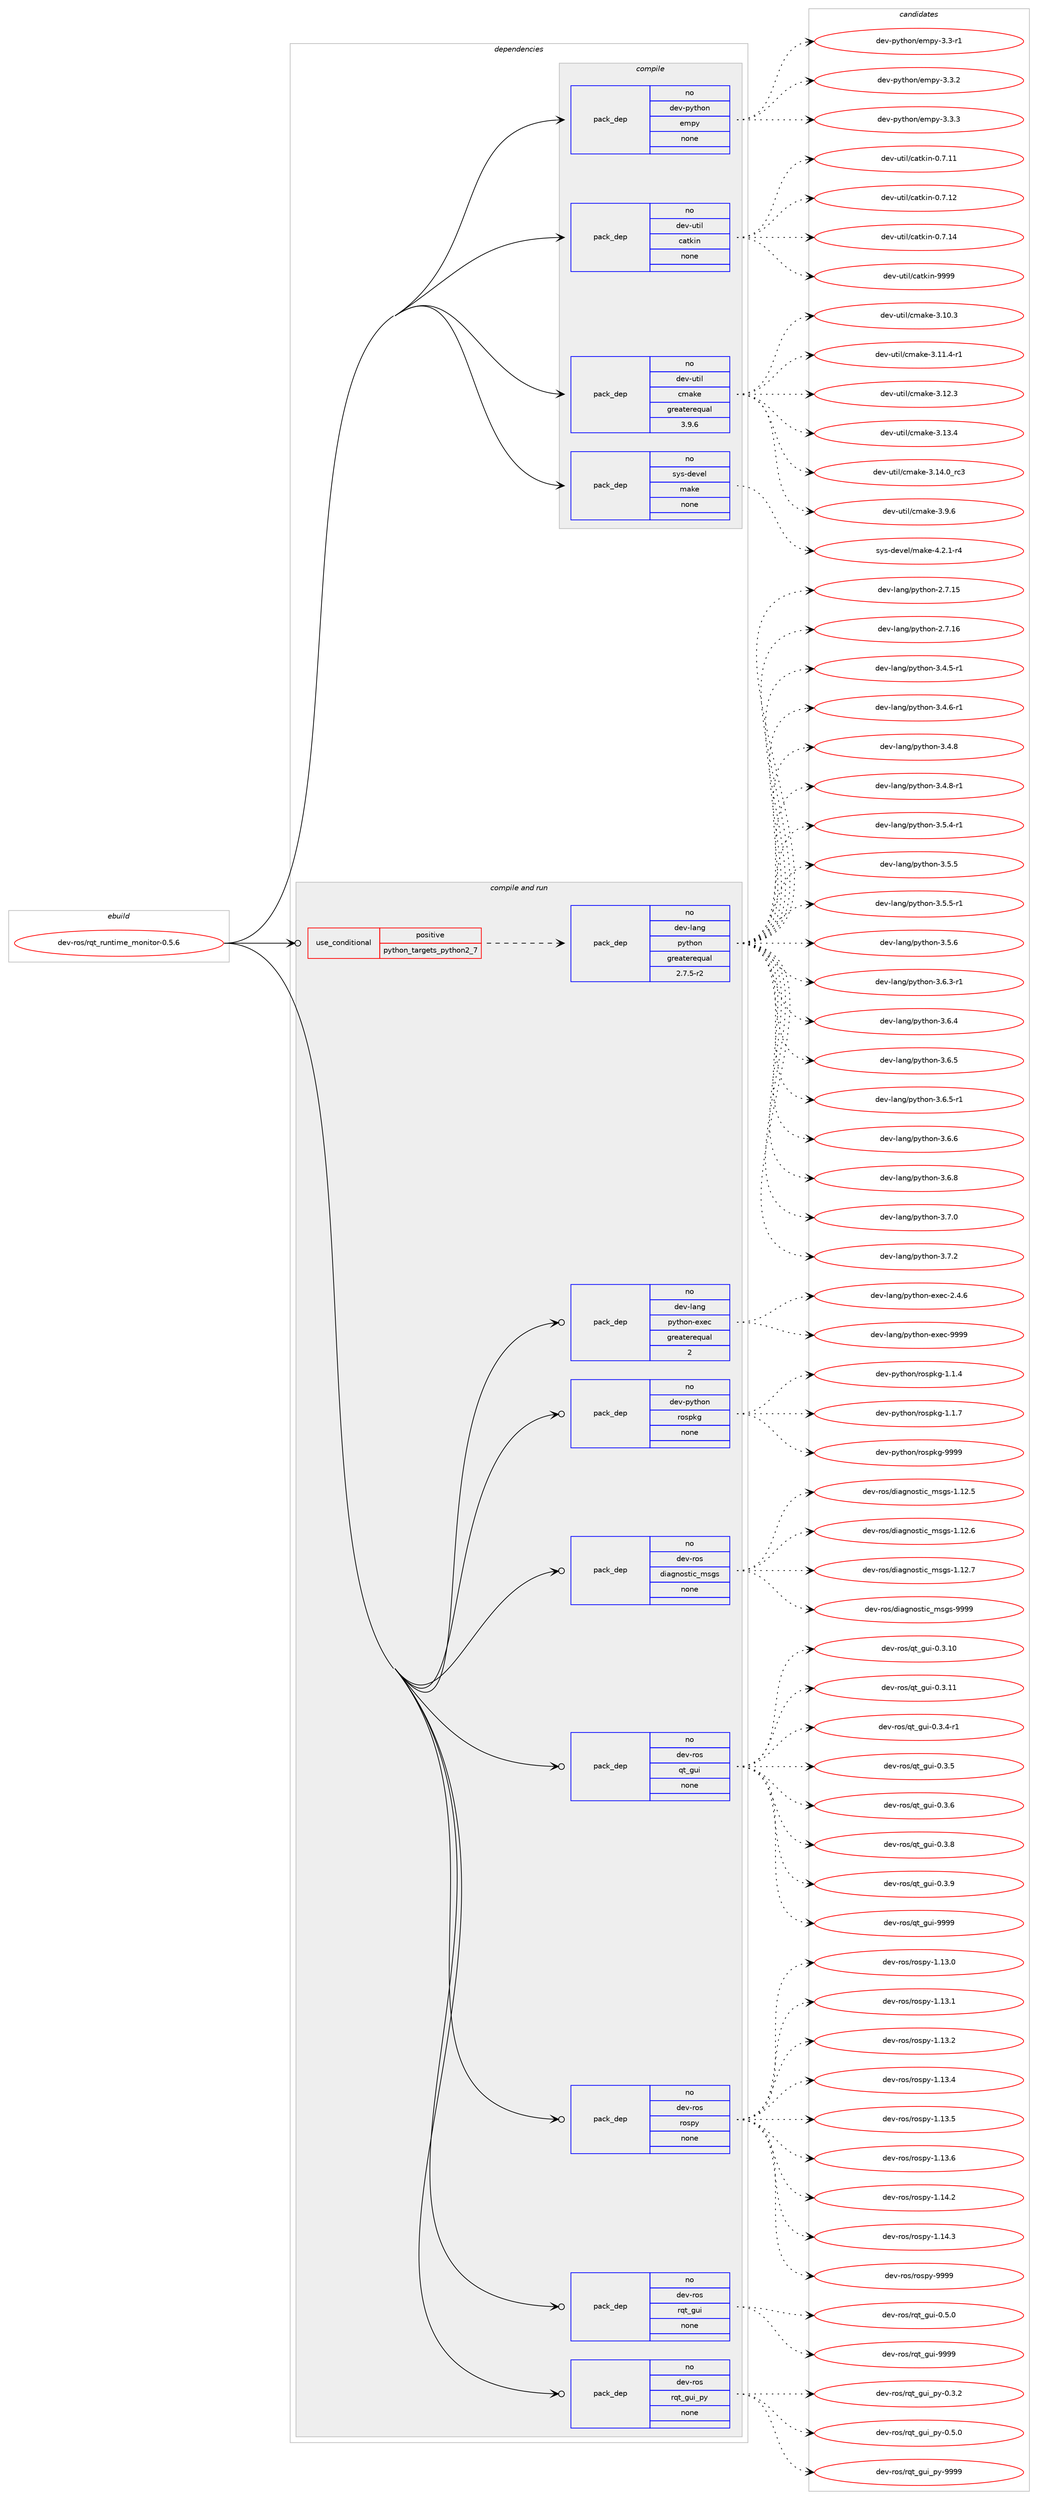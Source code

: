digraph prolog {

# *************
# Graph options
# *************

newrank=true;
concentrate=true;
compound=true;
graph [rankdir=LR,fontname=Helvetica,fontsize=10,ranksep=1.5];#, ranksep=2.5, nodesep=0.2];
edge  [arrowhead=vee];
node  [fontname=Helvetica,fontsize=10];

# **********
# The ebuild
# **********

subgraph cluster_leftcol {
color=gray;
rank=same;
label=<<i>ebuild</i>>;
id [label="dev-ros/rqt_runtime_monitor-0.5.6", color=red, width=4, href="../dev-ros/rqt_runtime_monitor-0.5.6.svg"];
}

# ****************
# The dependencies
# ****************

subgraph cluster_midcol {
color=gray;
label=<<i>dependencies</i>>;
subgraph cluster_compile {
fillcolor="#eeeeee";
style=filled;
label=<<i>compile</i>>;
subgraph pack1056080 {
dependency1470014 [label=<<TABLE BORDER="0" CELLBORDER="1" CELLSPACING="0" CELLPADDING="4" WIDTH="220"><TR><TD ROWSPAN="6" CELLPADDING="30">pack_dep</TD></TR><TR><TD WIDTH="110">no</TD></TR><TR><TD>dev-python</TD></TR><TR><TD>empy</TD></TR><TR><TD>none</TD></TR><TR><TD></TD></TR></TABLE>>, shape=none, color=blue];
}
id:e -> dependency1470014:w [weight=20,style="solid",arrowhead="vee"];
subgraph pack1056081 {
dependency1470015 [label=<<TABLE BORDER="0" CELLBORDER="1" CELLSPACING="0" CELLPADDING="4" WIDTH="220"><TR><TD ROWSPAN="6" CELLPADDING="30">pack_dep</TD></TR><TR><TD WIDTH="110">no</TD></TR><TR><TD>dev-util</TD></TR><TR><TD>catkin</TD></TR><TR><TD>none</TD></TR><TR><TD></TD></TR></TABLE>>, shape=none, color=blue];
}
id:e -> dependency1470015:w [weight=20,style="solid",arrowhead="vee"];
subgraph pack1056082 {
dependency1470016 [label=<<TABLE BORDER="0" CELLBORDER="1" CELLSPACING="0" CELLPADDING="4" WIDTH="220"><TR><TD ROWSPAN="6" CELLPADDING="30">pack_dep</TD></TR><TR><TD WIDTH="110">no</TD></TR><TR><TD>dev-util</TD></TR><TR><TD>cmake</TD></TR><TR><TD>greaterequal</TD></TR><TR><TD>3.9.6</TD></TR></TABLE>>, shape=none, color=blue];
}
id:e -> dependency1470016:w [weight=20,style="solid",arrowhead="vee"];
subgraph pack1056083 {
dependency1470017 [label=<<TABLE BORDER="0" CELLBORDER="1" CELLSPACING="0" CELLPADDING="4" WIDTH="220"><TR><TD ROWSPAN="6" CELLPADDING="30">pack_dep</TD></TR><TR><TD WIDTH="110">no</TD></TR><TR><TD>sys-devel</TD></TR><TR><TD>make</TD></TR><TR><TD>none</TD></TR><TR><TD></TD></TR></TABLE>>, shape=none, color=blue];
}
id:e -> dependency1470017:w [weight=20,style="solid",arrowhead="vee"];
}
subgraph cluster_compileandrun {
fillcolor="#eeeeee";
style=filled;
label=<<i>compile and run</i>>;
subgraph cond390544 {
dependency1470018 [label=<<TABLE BORDER="0" CELLBORDER="1" CELLSPACING="0" CELLPADDING="4"><TR><TD ROWSPAN="3" CELLPADDING="10">use_conditional</TD></TR><TR><TD>positive</TD></TR><TR><TD>python_targets_python2_7</TD></TR></TABLE>>, shape=none, color=red];
subgraph pack1056084 {
dependency1470019 [label=<<TABLE BORDER="0" CELLBORDER="1" CELLSPACING="0" CELLPADDING="4" WIDTH="220"><TR><TD ROWSPAN="6" CELLPADDING="30">pack_dep</TD></TR><TR><TD WIDTH="110">no</TD></TR><TR><TD>dev-lang</TD></TR><TR><TD>python</TD></TR><TR><TD>greaterequal</TD></TR><TR><TD>2.7.5-r2</TD></TR></TABLE>>, shape=none, color=blue];
}
dependency1470018:e -> dependency1470019:w [weight=20,style="dashed",arrowhead="vee"];
}
id:e -> dependency1470018:w [weight=20,style="solid",arrowhead="odotvee"];
subgraph pack1056085 {
dependency1470020 [label=<<TABLE BORDER="0" CELLBORDER="1" CELLSPACING="0" CELLPADDING="4" WIDTH="220"><TR><TD ROWSPAN="6" CELLPADDING="30">pack_dep</TD></TR><TR><TD WIDTH="110">no</TD></TR><TR><TD>dev-lang</TD></TR><TR><TD>python-exec</TD></TR><TR><TD>greaterequal</TD></TR><TR><TD>2</TD></TR></TABLE>>, shape=none, color=blue];
}
id:e -> dependency1470020:w [weight=20,style="solid",arrowhead="odotvee"];
subgraph pack1056086 {
dependency1470021 [label=<<TABLE BORDER="0" CELLBORDER="1" CELLSPACING="0" CELLPADDING="4" WIDTH="220"><TR><TD ROWSPAN="6" CELLPADDING="30">pack_dep</TD></TR><TR><TD WIDTH="110">no</TD></TR><TR><TD>dev-python</TD></TR><TR><TD>rospkg</TD></TR><TR><TD>none</TD></TR><TR><TD></TD></TR></TABLE>>, shape=none, color=blue];
}
id:e -> dependency1470021:w [weight=20,style="solid",arrowhead="odotvee"];
subgraph pack1056087 {
dependency1470022 [label=<<TABLE BORDER="0" CELLBORDER="1" CELLSPACING="0" CELLPADDING="4" WIDTH="220"><TR><TD ROWSPAN="6" CELLPADDING="30">pack_dep</TD></TR><TR><TD WIDTH="110">no</TD></TR><TR><TD>dev-ros</TD></TR><TR><TD>diagnostic_msgs</TD></TR><TR><TD>none</TD></TR><TR><TD></TD></TR></TABLE>>, shape=none, color=blue];
}
id:e -> dependency1470022:w [weight=20,style="solid",arrowhead="odotvee"];
subgraph pack1056088 {
dependency1470023 [label=<<TABLE BORDER="0" CELLBORDER="1" CELLSPACING="0" CELLPADDING="4" WIDTH="220"><TR><TD ROWSPAN="6" CELLPADDING="30">pack_dep</TD></TR><TR><TD WIDTH="110">no</TD></TR><TR><TD>dev-ros</TD></TR><TR><TD>qt_gui</TD></TR><TR><TD>none</TD></TR><TR><TD></TD></TR></TABLE>>, shape=none, color=blue];
}
id:e -> dependency1470023:w [weight=20,style="solid",arrowhead="odotvee"];
subgraph pack1056089 {
dependency1470024 [label=<<TABLE BORDER="0" CELLBORDER="1" CELLSPACING="0" CELLPADDING="4" WIDTH="220"><TR><TD ROWSPAN="6" CELLPADDING="30">pack_dep</TD></TR><TR><TD WIDTH="110">no</TD></TR><TR><TD>dev-ros</TD></TR><TR><TD>rospy</TD></TR><TR><TD>none</TD></TR><TR><TD></TD></TR></TABLE>>, shape=none, color=blue];
}
id:e -> dependency1470024:w [weight=20,style="solid",arrowhead="odotvee"];
subgraph pack1056090 {
dependency1470025 [label=<<TABLE BORDER="0" CELLBORDER="1" CELLSPACING="0" CELLPADDING="4" WIDTH="220"><TR><TD ROWSPAN="6" CELLPADDING="30">pack_dep</TD></TR><TR><TD WIDTH="110">no</TD></TR><TR><TD>dev-ros</TD></TR><TR><TD>rqt_gui</TD></TR><TR><TD>none</TD></TR><TR><TD></TD></TR></TABLE>>, shape=none, color=blue];
}
id:e -> dependency1470025:w [weight=20,style="solid",arrowhead="odotvee"];
subgraph pack1056091 {
dependency1470026 [label=<<TABLE BORDER="0" CELLBORDER="1" CELLSPACING="0" CELLPADDING="4" WIDTH="220"><TR><TD ROWSPAN="6" CELLPADDING="30">pack_dep</TD></TR><TR><TD WIDTH="110">no</TD></TR><TR><TD>dev-ros</TD></TR><TR><TD>rqt_gui_py</TD></TR><TR><TD>none</TD></TR><TR><TD></TD></TR></TABLE>>, shape=none, color=blue];
}
id:e -> dependency1470026:w [weight=20,style="solid",arrowhead="odotvee"];
}
subgraph cluster_run {
fillcolor="#eeeeee";
style=filled;
label=<<i>run</i>>;
}
}

# **************
# The candidates
# **************

subgraph cluster_choices {
rank=same;
color=gray;
label=<<i>candidates</i>>;

subgraph choice1056080 {
color=black;
nodesep=1;
choice1001011184511212111610411111047101109112121455146514511449 [label="dev-python/empy-3.3-r1", color=red, width=4,href="../dev-python/empy-3.3-r1.svg"];
choice1001011184511212111610411111047101109112121455146514650 [label="dev-python/empy-3.3.2", color=red, width=4,href="../dev-python/empy-3.3.2.svg"];
choice1001011184511212111610411111047101109112121455146514651 [label="dev-python/empy-3.3.3", color=red, width=4,href="../dev-python/empy-3.3.3.svg"];
dependency1470014:e -> choice1001011184511212111610411111047101109112121455146514511449:w [style=dotted,weight="100"];
dependency1470014:e -> choice1001011184511212111610411111047101109112121455146514650:w [style=dotted,weight="100"];
dependency1470014:e -> choice1001011184511212111610411111047101109112121455146514651:w [style=dotted,weight="100"];
}
subgraph choice1056081 {
color=black;
nodesep=1;
choice1001011184511711610510847999711610710511045484655464949 [label="dev-util/catkin-0.7.11", color=red, width=4,href="../dev-util/catkin-0.7.11.svg"];
choice1001011184511711610510847999711610710511045484655464950 [label="dev-util/catkin-0.7.12", color=red, width=4,href="../dev-util/catkin-0.7.12.svg"];
choice1001011184511711610510847999711610710511045484655464952 [label="dev-util/catkin-0.7.14", color=red, width=4,href="../dev-util/catkin-0.7.14.svg"];
choice100101118451171161051084799971161071051104557575757 [label="dev-util/catkin-9999", color=red, width=4,href="../dev-util/catkin-9999.svg"];
dependency1470015:e -> choice1001011184511711610510847999711610710511045484655464949:w [style=dotted,weight="100"];
dependency1470015:e -> choice1001011184511711610510847999711610710511045484655464950:w [style=dotted,weight="100"];
dependency1470015:e -> choice1001011184511711610510847999711610710511045484655464952:w [style=dotted,weight="100"];
dependency1470015:e -> choice100101118451171161051084799971161071051104557575757:w [style=dotted,weight="100"];
}
subgraph choice1056082 {
color=black;
nodesep=1;
choice1001011184511711610510847991099710710145514649484651 [label="dev-util/cmake-3.10.3", color=red, width=4,href="../dev-util/cmake-3.10.3.svg"];
choice10010111845117116105108479910997107101455146494946524511449 [label="dev-util/cmake-3.11.4-r1", color=red, width=4,href="../dev-util/cmake-3.11.4-r1.svg"];
choice1001011184511711610510847991099710710145514649504651 [label="dev-util/cmake-3.12.3", color=red, width=4,href="../dev-util/cmake-3.12.3.svg"];
choice1001011184511711610510847991099710710145514649514652 [label="dev-util/cmake-3.13.4", color=red, width=4,href="../dev-util/cmake-3.13.4.svg"];
choice1001011184511711610510847991099710710145514649524648951149951 [label="dev-util/cmake-3.14.0_rc3", color=red, width=4,href="../dev-util/cmake-3.14.0_rc3.svg"];
choice10010111845117116105108479910997107101455146574654 [label="dev-util/cmake-3.9.6", color=red, width=4,href="../dev-util/cmake-3.9.6.svg"];
dependency1470016:e -> choice1001011184511711610510847991099710710145514649484651:w [style=dotted,weight="100"];
dependency1470016:e -> choice10010111845117116105108479910997107101455146494946524511449:w [style=dotted,weight="100"];
dependency1470016:e -> choice1001011184511711610510847991099710710145514649504651:w [style=dotted,weight="100"];
dependency1470016:e -> choice1001011184511711610510847991099710710145514649514652:w [style=dotted,weight="100"];
dependency1470016:e -> choice1001011184511711610510847991099710710145514649524648951149951:w [style=dotted,weight="100"];
dependency1470016:e -> choice10010111845117116105108479910997107101455146574654:w [style=dotted,weight="100"];
}
subgraph choice1056083 {
color=black;
nodesep=1;
choice1151211154510010111810110847109971071014552465046494511452 [label="sys-devel/make-4.2.1-r4", color=red, width=4,href="../sys-devel/make-4.2.1-r4.svg"];
dependency1470017:e -> choice1151211154510010111810110847109971071014552465046494511452:w [style=dotted,weight="100"];
}
subgraph choice1056084 {
color=black;
nodesep=1;
choice10010111845108971101034711212111610411111045504655464953 [label="dev-lang/python-2.7.15", color=red, width=4,href="../dev-lang/python-2.7.15.svg"];
choice10010111845108971101034711212111610411111045504655464954 [label="dev-lang/python-2.7.16", color=red, width=4,href="../dev-lang/python-2.7.16.svg"];
choice1001011184510897110103471121211161041111104551465246534511449 [label="dev-lang/python-3.4.5-r1", color=red, width=4,href="../dev-lang/python-3.4.5-r1.svg"];
choice1001011184510897110103471121211161041111104551465246544511449 [label="dev-lang/python-3.4.6-r1", color=red, width=4,href="../dev-lang/python-3.4.6-r1.svg"];
choice100101118451089711010347112121116104111110455146524656 [label="dev-lang/python-3.4.8", color=red, width=4,href="../dev-lang/python-3.4.8.svg"];
choice1001011184510897110103471121211161041111104551465246564511449 [label="dev-lang/python-3.4.8-r1", color=red, width=4,href="../dev-lang/python-3.4.8-r1.svg"];
choice1001011184510897110103471121211161041111104551465346524511449 [label="dev-lang/python-3.5.4-r1", color=red, width=4,href="../dev-lang/python-3.5.4-r1.svg"];
choice100101118451089711010347112121116104111110455146534653 [label="dev-lang/python-3.5.5", color=red, width=4,href="../dev-lang/python-3.5.5.svg"];
choice1001011184510897110103471121211161041111104551465346534511449 [label="dev-lang/python-3.5.5-r1", color=red, width=4,href="../dev-lang/python-3.5.5-r1.svg"];
choice100101118451089711010347112121116104111110455146534654 [label="dev-lang/python-3.5.6", color=red, width=4,href="../dev-lang/python-3.5.6.svg"];
choice1001011184510897110103471121211161041111104551465446514511449 [label="dev-lang/python-3.6.3-r1", color=red, width=4,href="../dev-lang/python-3.6.3-r1.svg"];
choice100101118451089711010347112121116104111110455146544652 [label="dev-lang/python-3.6.4", color=red, width=4,href="../dev-lang/python-3.6.4.svg"];
choice100101118451089711010347112121116104111110455146544653 [label="dev-lang/python-3.6.5", color=red, width=4,href="../dev-lang/python-3.6.5.svg"];
choice1001011184510897110103471121211161041111104551465446534511449 [label="dev-lang/python-3.6.5-r1", color=red, width=4,href="../dev-lang/python-3.6.5-r1.svg"];
choice100101118451089711010347112121116104111110455146544654 [label="dev-lang/python-3.6.6", color=red, width=4,href="../dev-lang/python-3.6.6.svg"];
choice100101118451089711010347112121116104111110455146544656 [label="dev-lang/python-3.6.8", color=red, width=4,href="../dev-lang/python-3.6.8.svg"];
choice100101118451089711010347112121116104111110455146554648 [label="dev-lang/python-3.7.0", color=red, width=4,href="../dev-lang/python-3.7.0.svg"];
choice100101118451089711010347112121116104111110455146554650 [label="dev-lang/python-3.7.2", color=red, width=4,href="../dev-lang/python-3.7.2.svg"];
dependency1470019:e -> choice10010111845108971101034711212111610411111045504655464953:w [style=dotted,weight="100"];
dependency1470019:e -> choice10010111845108971101034711212111610411111045504655464954:w [style=dotted,weight="100"];
dependency1470019:e -> choice1001011184510897110103471121211161041111104551465246534511449:w [style=dotted,weight="100"];
dependency1470019:e -> choice1001011184510897110103471121211161041111104551465246544511449:w [style=dotted,weight="100"];
dependency1470019:e -> choice100101118451089711010347112121116104111110455146524656:w [style=dotted,weight="100"];
dependency1470019:e -> choice1001011184510897110103471121211161041111104551465246564511449:w [style=dotted,weight="100"];
dependency1470019:e -> choice1001011184510897110103471121211161041111104551465346524511449:w [style=dotted,weight="100"];
dependency1470019:e -> choice100101118451089711010347112121116104111110455146534653:w [style=dotted,weight="100"];
dependency1470019:e -> choice1001011184510897110103471121211161041111104551465346534511449:w [style=dotted,weight="100"];
dependency1470019:e -> choice100101118451089711010347112121116104111110455146534654:w [style=dotted,weight="100"];
dependency1470019:e -> choice1001011184510897110103471121211161041111104551465446514511449:w [style=dotted,weight="100"];
dependency1470019:e -> choice100101118451089711010347112121116104111110455146544652:w [style=dotted,weight="100"];
dependency1470019:e -> choice100101118451089711010347112121116104111110455146544653:w [style=dotted,weight="100"];
dependency1470019:e -> choice1001011184510897110103471121211161041111104551465446534511449:w [style=dotted,weight="100"];
dependency1470019:e -> choice100101118451089711010347112121116104111110455146544654:w [style=dotted,weight="100"];
dependency1470019:e -> choice100101118451089711010347112121116104111110455146544656:w [style=dotted,weight="100"];
dependency1470019:e -> choice100101118451089711010347112121116104111110455146554648:w [style=dotted,weight="100"];
dependency1470019:e -> choice100101118451089711010347112121116104111110455146554650:w [style=dotted,weight="100"];
}
subgraph choice1056085 {
color=black;
nodesep=1;
choice1001011184510897110103471121211161041111104510112010199455046524654 [label="dev-lang/python-exec-2.4.6", color=red, width=4,href="../dev-lang/python-exec-2.4.6.svg"];
choice10010111845108971101034711212111610411111045101120101994557575757 [label="dev-lang/python-exec-9999", color=red, width=4,href="../dev-lang/python-exec-9999.svg"];
dependency1470020:e -> choice1001011184510897110103471121211161041111104510112010199455046524654:w [style=dotted,weight="100"];
dependency1470020:e -> choice10010111845108971101034711212111610411111045101120101994557575757:w [style=dotted,weight="100"];
}
subgraph choice1056086 {
color=black;
nodesep=1;
choice1001011184511212111610411111047114111115112107103454946494652 [label="dev-python/rospkg-1.1.4", color=red, width=4,href="../dev-python/rospkg-1.1.4.svg"];
choice1001011184511212111610411111047114111115112107103454946494655 [label="dev-python/rospkg-1.1.7", color=red, width=4,href="../dev-python/rospkg-1.1.7.svg"];
choice10010111845112121116104111110471141111151121071034557575757 [label="dev-python/rospkg-9999", color=red, width=4,href="../dev-python/rospkg-9999.svg"];
dependency1470021:e -> choice1001011184511212111610411111047114111115112107103454946494652:w [style=dotted,weight="100"];
dependency1470021:e -> choice1001011184511212111610411111047114111115112107103454946494655:w [style=dotted,weight="100"];
dependency1470021:e -> choice10010111845112121116104111110471141111151121071034557575757:w [style=dotted,weight="100"];
}
subgraph choice1056087 {
color=black;
nodesep=1;
choice100101118451141111154710010597103110111115116105999510911510311545494649504653 [label="dev-ros/diagnostic_msgs-1.12.5", color=red, width=4,href="../dev-ros/diagnostic_msgs-1.12.5.svg"];
choice100101118451141111154710010597103110111115116105999510911510311545494649504654 [label="dev-ros/diagnostic_msgs-1.12.6", color=red, width=4,href="../dev-ros/diagnostic_msgs-1.12.6.svg"];
choice100101118451141111154710010597103110111115116105999510911510311545494649504655 [label="dev-ros/diagnostic_msgs-1.12.7", color=red, width=4,href="../dev-ros/diagnostic_msgs-1.12.7.svg"];
choice10010111845114111115471001059710311011111511610599951091151031154557575757 [label="dev-ros/diagnostic_msgs-9999", color=red, width=4,href="../dev-ros/diagnostic_msgs-9999.svg"];
dependency1470022:e -> choice100101118451141111154710010597103110111115116105999510911510311545494649504653:w [style=dotted,weight="100"];
dependency1470022:e -> choice100101118451141111154710010597103110111115116105999510911510311545494649504654:w [style=dotted,weight="100"];
dependency1470022:e -> choice100101118451141111154710010597103110111115116105999510911510311545494649504655:w [style=dotted,weight="100"];
dependency1470022:e -> choice10010111845114111115471001059710311011111511610599951091151031154557575757:w [style=dotted,weight="100"];
}
subgraph choice1056088 {
color=black;
nodesep=1;
choice10010111845114111115471131169510311710545484651464948 [label="dev-ros/qt_gui-0.3.10", color=red, width=4,href="../dev-ros/qt_gui-0.3.10.svg"];
choice10010111845114111115471131169510311710545484651464949 [label="dev-ros/qt_gui-0.3.11", color=red, width=4,href="../dev-ros/qt_gui-0.3.11.svg"];
choice1001011184511411111547113116951031171054548465146524511449 [label="dev-ros/qt_gui-0.3.4-r1", color=red, width=4,href="../dev-ros/qt_gui-0.3.4-r1.svg"];
choice100101118451141111154711311695103117105454846514653 [label="dev-ros/qt_gui-0.3.5", color=red, width=4,href="../dev-ros/qt_gui-0.3.5.svg"];
choice100101118451141111154711311695103117105454846514654 [label="dev-ros/qt_gui-0.3.6", color=red, width=4,href="../dev-ros/qt_gui-0.3.6.svg"];
choice100101118451141111154711311695103117105454846514656 [label="dev-ros/qt_gui-0.3.8", color=red, width=4,href="../dev-ros/qt_gui-0.3.8.svg"];
choice100101118451141111154711311695103117105454846514657 [label="dev-ros/qt_gui-0.3.9", color=red, width=4,href="../dev-ros/qt_gui-0.3.9.svg"];
choice1001011184511411111547113116951031171054557575757 [label="dev-ros/qt_gui-9999", color=red, width=4,href="../dev-ros/qt_gui-9999.svg"];
dependency1470023:e -> choice10010111845114111115471131169510311710545484651464948:w [style=dotted,weight="100"];
dependency1470023:e -> choice10010111845114111115471131169510311710545484651464949:w [style=dotted,weight="100"];
dependency1470023:e -> choice1001011184511411111547113116951031171054548465146524511449:w [style=dotted,weight="100"];
dependency1470023:e -> choice100101118451141111154711311695103117105454846514653:w [style=dotted,weight="100"];
dependency1470023:e -> choice100101118451141111154711311695103117105454846514654:w [style=dotted,weight="100"];
dependency1470023:e -> choice100101118451141111154711311695103117105454846514656:w [style=dotted,weight="100"];
dependency1470023:e -> choice100101118451141111154711311695103117105454846514657:w [style=dotted,weight="100"];
dependency1470023:e -> choice1001011184511411111547113116951031171054557575757:w [style=dotted,weight="100"];
}
subgraph choice1056089 {
color=black;
nodesep=1;
choice100101118451141111154711411111511212145494649514648 [label="dev-ros/rospy-1.13.0", color=red, width=4,href="../dev-ros/rospy-1.13.0.svg"];
choice100101118451141111154711411111511212145494649514649 [label="dev-ros/rospy-1.13.1", color=red, width=4,href="../dev-ros/rospy-1.13.1.svg"];
choice100101118451141111154711411111511212145494649514650 [label="dev-ros/rospy-1.13.2", color=red, width=4,href="../dev-ros/rospy-1.13.2.svg"];
choice100101118451141111154711411111511212145494649514652 [label="dev-ros/rospy-1.13.4", color=red, width=4,href="../dev-ros/rospy-1.13.4.svg"];
choice100101118451141111154711411111511212145494649514653 [label="dev-ros/rospy-1.13.5", color=red, width=4,href="../dev-ros/rospy-1.13.5.svg"];
choice100101118451141111154711411111511212145494649514654 [label="dev-ros/rospy-1.13.6", color=red, width=4,href="../dev-ros/rospy-1.13.6.svg"];
choice100101118451141111154711411111511212145494649524650 [label="dev-ros/rospy-1.14.2", color=red, width=4,href="../dev-ros/rospy-1.14.2.svg"];
choice100101118451141111154711411111511212145494649524651 [label="dev-ros/rospy-1.14.3", color=red, width=4,href="../dev-ros/rospy-1.14.3.svg"];
choice10010111845114111115471141111151121214557575757 [label="dev-ros/rospy-9999", color=red, width=4,href="../dev-ros/rospy-9999.svg"];
dependency1470024:e -> choice100101118451141111154711411111511212145494649514648:w [style=dotted,weight="100"];
dependency1470024:e -> choice100101118451141111154711411111511212145494649514649:w [style=dotted,weight="100"];
dependency1470024:e -> choice100101118451141111154711411111511212145494649514650:w [style=dotted,weight="100"];
dependency1470024:e -> choice100101118451141111154711411111511212145494649514652:w [style=dotted,weight="100"];
dependency1470024:e -> choice100101118451141111154711411111511212145494649514653:w [style=dotted,weight="100"];
dependency1470024:e -> choice100101118451141111154711411111511212145494649514654:w [style=dotted,weight="100"];
dependency1470024:e -> choice100101118451141111154711411111511212145494649524650:w [style=dotted,weight="100"];
dependency1470024:e -> choice100101118451141111154711411111511212145494649524651:w [style=dotted,weight="100"];
dependency1470024:e -> choice10010111845114111115471141111151121214557575757:w [style=dotted,weight="100"];
}
subgraph choice1056090 {
color=black;
nodesep=1;
choice100101118451141111154711411311695103117105454846534648 [label="dev-ros/rqt_gui-0.5.0", color=red, width=4,href="../dev-ros/rqt_gui-0.5.0.svg"];
choice1001011184511411111547114113116951031171054557575757 [label="dev-ros/rqt_gui-9999", color=red, width=4,href="../dev-ros/rqt_gui-9999.svg"];
dependency1470025:e -> choice100101118451141111154711411311695103117105454846534648:w [style=dotted,weight="100"];
dependency1470025:e -> choice1001011184511411111547114113116951031171054557575757:w [style=dotted,weight="100"];
}
subgraph choice1056091 {
color=black;
nodesep=1;
choice10010111845114111115471141131169510311710595112121454846514650 [label="dev-ros/rqt_gui_py-0.3.2", color=red, width=4,href="../dev-ros/rqt_gui_py-0.3.2.svg"];
choice10010111845114111115471141131169510311710595112121454846534648 [label="dev-ros/rqt_gui_py-0.5.0", color=red, width=4,href="../dev-ros/rqt_gui_py-0.5.0.svg"];
choice100101118451141111154711411311695103117105951121214557575757 [label="dev-ros/rqt_gui_py-9999", color=red, width=4,href="../dev-ros/rqt_gui_py-9999.svg"];
dependency1470026:e -> choice10010111845114111115471141131169510311710595112121454846514650:w [style=dotted,weight="100"];
dependency1470026:e -> choice10010111845114111115471141131169510311710595112121454846534648:w [style=dotted,weight="100"];
dependency1470026:e -> choice100101118451141111154711411311695103117105951121214557575757:w [style=dotted,weight="100"];
}
}

}
